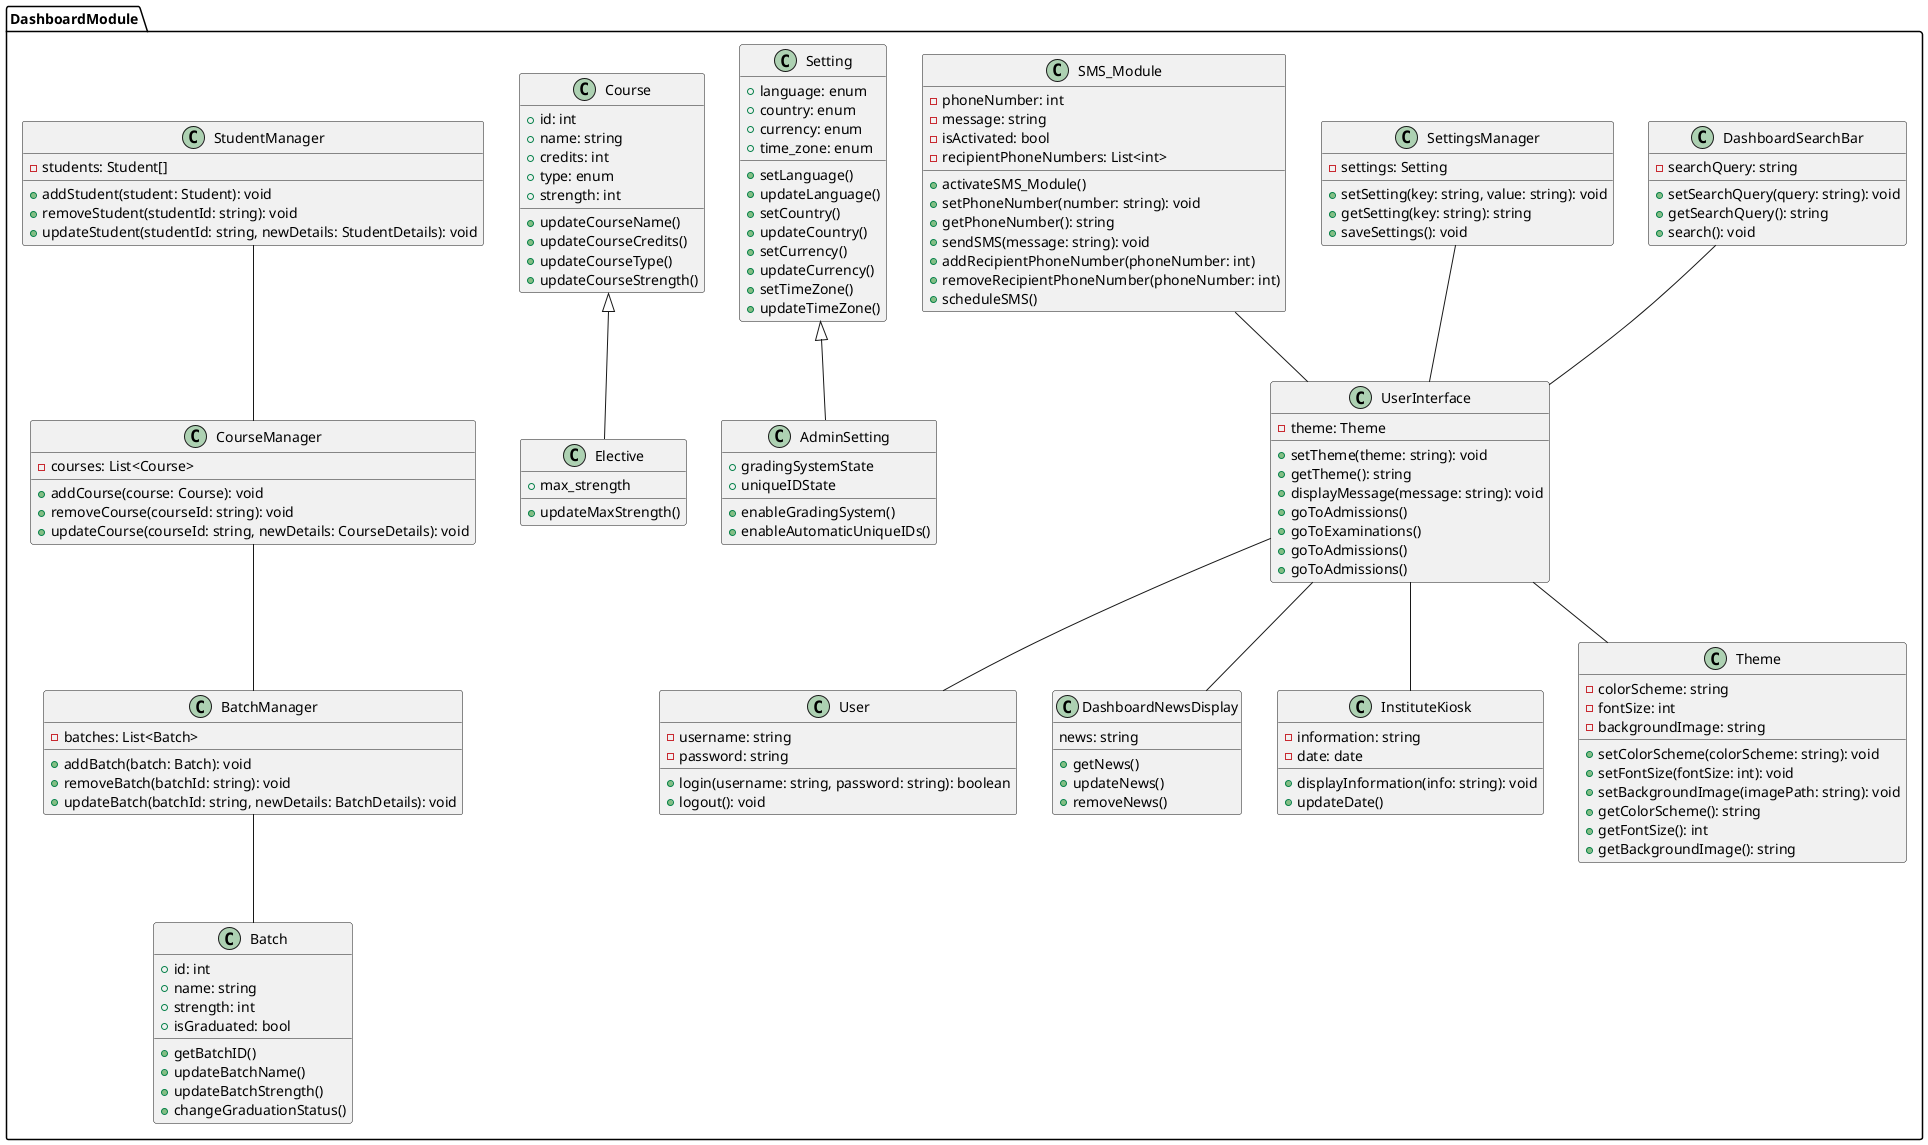 @startuml dashboard

package DashboardModule {
	class DashboardSearchBar {
		- searchQuery: string
		+ setSearchQuery(query: string): void
		+ getSearchQuery(): string
		+ search(): void
	}

	class UserInterface {
		- theme: Theme
		+ setTheme(theme: string): void
		+ getTheme(): string
		+ displayMessage(message: string): void
		+ goToAdmissions()
		+ goToExaminations()
		+ goToAdmissions()
		+ goToAdmissions()
	}

	class Theme {
		- colorScheme: string
		- fontSize: int
		- backgroundImage: string

		+ setColorScheme(colorScheme: string): void
		+ setFontSize(fontSize: int): void
		+ setBackgroundImage(imagePath: string): void
		+ getColorScheme(): string
		+ getFontSize(): int
		+ getBackgroundImage(): string
	}

	class User {
		- username: string
		- password: string
		+ login(username: string, password: string): boolean
		+ logout(): void
	}

	class DashboardNewsDisplay {
		news: string

		+ getNews()
		+ updateNews()
		+ removeNews()
	}

	class InstituteKiosk {
		- information: string
		- date: date
		+ displayInformation(info: string): void
		+ updateDate()
	}

	class SettingsManager {
		- settings: Setting
		+ setSetting(key: string, value: string): void
		+ getSetting(key: string): string
		+ saveSettings(): void
	}

	' Setting is a class for ease of storing multiple settings

	class Setting {
		+ language: enum
		+ country: enum
		+ currency: enum
		+ time_zone: enum

		+ setLanguage()
		+ updateLanguage()
		+ setCountry()
		+ updateCountry()
		+ setCurrency()
		+ updateCurrency()
		+ setTimeZone()
		+ updateTimeZone()
	}

	class AdminSetting extends Setting {
		+ gradingSystemState
		+ uniqueIDState

		+ enableGradingSystem()
		+ enableAutomaticUniqueIDs()
	}

	class CourseManager {
		- courses: List<Course>

		+ addCourse(course: Course): void
		+ removeCourse(courseId: string): void
		+ updateCourse(courseId: string, newDetails: CourseDetails): void
	}

	class Course {
		+ id: int
		+ name: string
		+ credits: int
		+ type: enum
		+ strength: int

		+ updateCourseName()
		+ updateCourseCredits()
		+ updateCourseType()
		+ updateCourseStrength()
	}

	class Elective extends Course {
		+ max_strength

		+ updateMaxStrength()
	}

	class BatchManager {
		- batches: List<Batch>
		+ addBatch(batch: Batch): void
		+ removeBatch(batchId: string): void
		+ updateBatch(batchId: string, newDetails: BatchDetails): void
	}

	class Batch {
		+ id: int
		+ name: string
		+ strength: int
		+ isGraduated: bool

		+ getBatchID()
		+ updateBatchName()
		+ updateBatchStrength()
		+ changeGraduationStatus()
	}

	class SMS_Module {
		- phoneNumber: int
		- message: string
		- isActivated: bool
		- recipientPhoneNumbers: List<int>

		+ activateSMS_Module()
		+ setPhoneNumber(number: string): void
		+ getPhoneNumber(): string
		+ sendSMS(message: string): void
		+ addRecipientPhoneNumber(phoneNumber: int)
		+ removeRecipientPhoneNumber(phoneNumber: int)
		+ scheduleSMS()
	}

	' To see
	class StudentManager {
		- students: Student[]

		+ addStudent(student: Student): void
		+ removeStudent(studentId: string): void
		+ updateStudent(studentId: string, newDetails: StudentDetails): void
		'Student categories need to be added'
	}

	DashboardSearchBar -- UserInterface
	UserInterface -- User
	UserInterface -- InstituteKiosk
	SettingsManager -- UserInterface
	CourseManager -- BatchManager
	SMS_Module -- UserInterface
	StudentManager -- CourseManager
	BatchManager -- Batch
	UserInterface -- Theme
	UserInterface -- DashboardNewsDisplay
}
@enduml